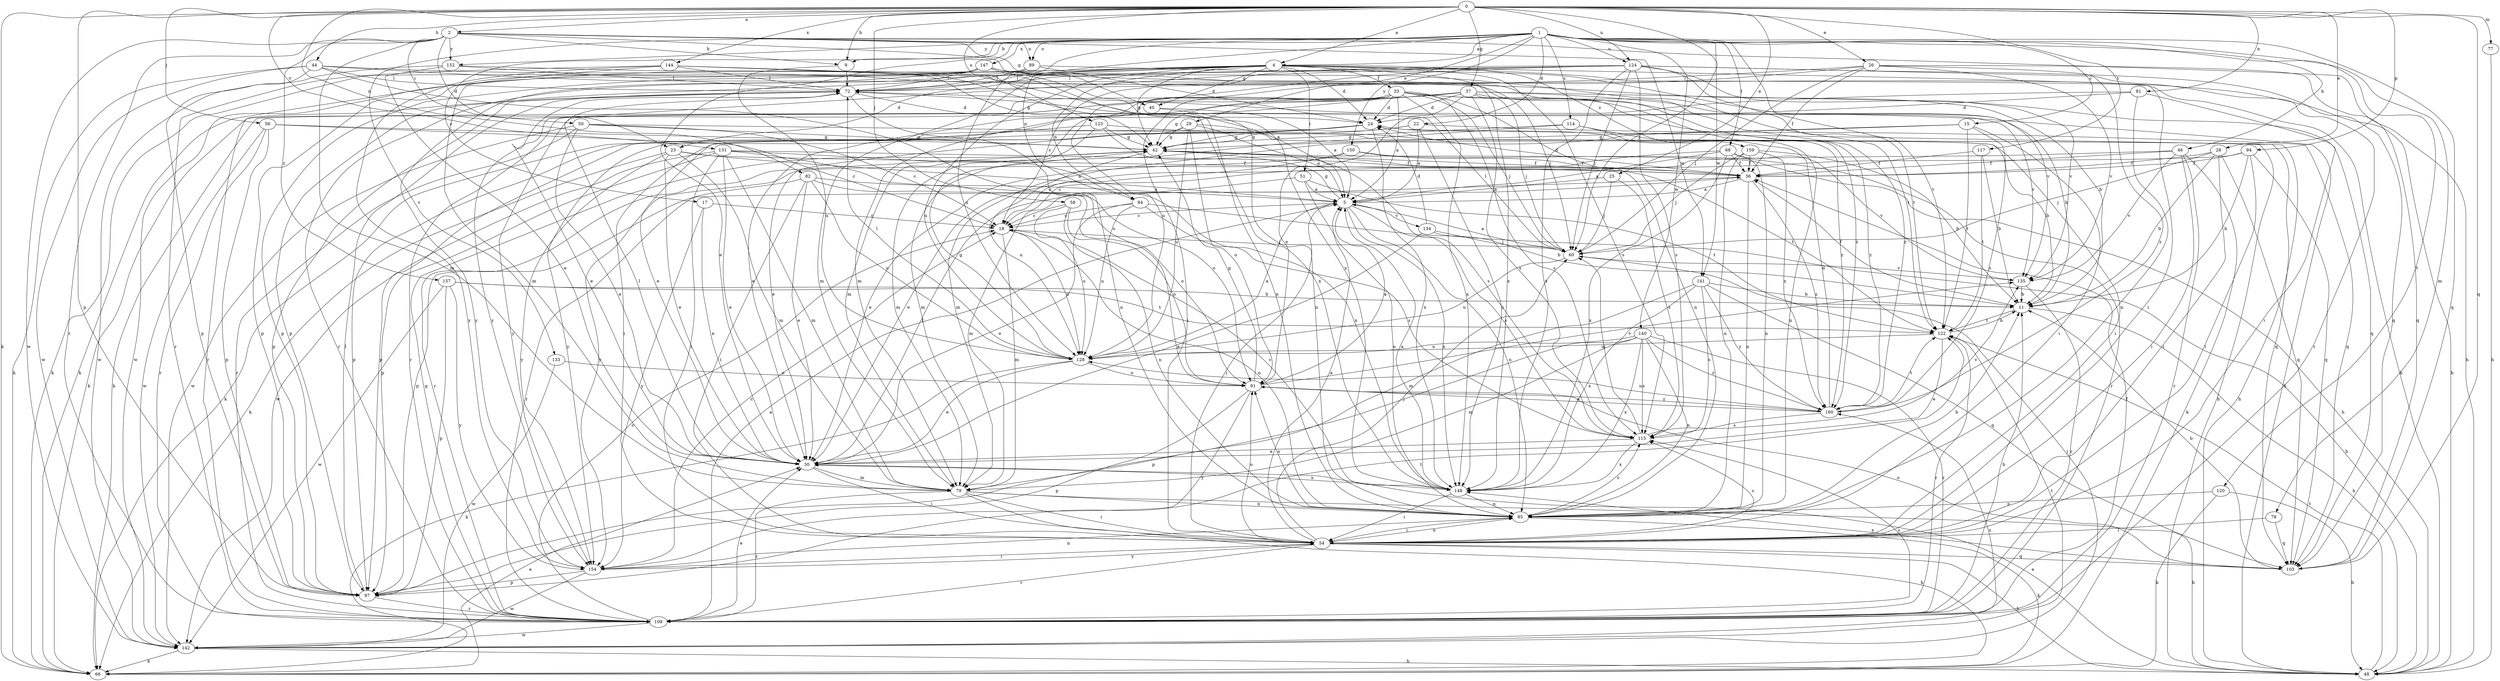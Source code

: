 strict digraph  {
0;
1;
2;
4;
5;
9;
11;
15;
17;
18;
22;
23;
24;
25;
26;
28;
29;
30;
33;
36;
37;
40;
42;
44;
46;
48;
50;
51;
54;
56;
58;
60;
66;
68;
72;
77;
78;
79;
81;
82;
84;
85;
89;
91;
94;
97;
103;
109;
114;
115;
117;
120;
122;
123;
124;
128;
131;
133;
134;
135;
140;
141;
142;
144;
147;
148;
150;
152;
154;
157;
159;
160;
0 -> 2  [label=a];
0 -> 4  [label=a];
0 -> 9  [label=b];
0 -> 25  [label=e];
0 -> 26  [label=e];
0 -> 28  [label=e];
0 -> 37  [label=g];
0 -> 44  [label=h];
0 -> 56  [label=j];
0 -> 58  [label=j];
0 -> 60  [label=j];
0 -> 66  [label=k];
0 -> 77  [label=m];
0 -> 81  [label=n];
0 -> 82  [label=n];
0 -> 94  [label=p];
0 -> 97  [label=p];
0 -> 103  [label=q];
0 -> 117  [label=t];
0 -> 123  [label=u];
0 -> 124  [label=u];
0 -> 131  [label=v];
0 -> 144  [label=x];
1 -> 4  [label=a];
1 -> 9  [label=b];
1 -> 15  [label=c];
1 -> 17  [label=c];
1 -> 22  [label=d];
1 -> 29  [label=e];
1 -> 30  [label=e];
1 -> 46  [label=h];
1 -> 68  [label=l];
1 -> 78  [label=m];
1 -> 84  [label=n];
1 -> 89  [label=o];
1 -> 103  [label=q];
1 -> 114  [label=s];
1 -> 120  [label=t];
1 -> 122  [label=t];
1 -> 124  [label=u];
1 -> 128  [label=u];
1 -> 133  [label=v];
1 -> 140  [label=w];
1 -> 141  [label=w];
1 -> 147  [label=x];
1 -> 150  [label=y];
1 -> 152  [label=y];
2 -> 9  [label=b];
2 -> 23  [label=d];
2 -> 40  [label=g];
2 -> 48  [label=h];
2 -> 50  [label=i];
2 -> 79  [label=m];
2 -> 89  [label=o];
2 -> 109  [label=r];
2 -> 141  [label=w];
2 -> 142  [label=w];
2 -> 148  [label=x];
2 -> 152  [label=y];
2 -> 157  [label=z];
4 -> 23  [label=d];
4 -> 24  [label=d];
4 -> 33  [label=f];
4 -> 40  [label=g];
4 -> 42  [label=g];
4 -> 48  [label=h];
4 -> 51  [label=i];
4 -> 54  [label=i];
4 -> 66  [label=k];
4 -> 72  [label=l];
4 -> 79  [label=m];
4 -> 84  [label=n];
4 -> 97  [label=p];
4 -> 109  [label=r];
4 -> 115  [label=s];
4 -> 128  [label=u];
4 -> 148  [label=x];
4 -> 159  [label=z];
5 -> 18  [label=c];
5 -> 42  [label=g];
5 -> 54  [label=i];
5 -> 85  [label=n];
5 -> 115  [label=s];
5 -> 134  [label=v];
5 -> 148  [label=x];
9 -> 72  [label=l];
9 -> 128  [label=u];
11 -> 36  [label=f];
11 -> 48  [label=h];
11 -> 122  [label=t];
15 -> 42  [label=g];
15 -> 54  [label=i];
15 -> 79  [label=m];
15 -> 122  [label=t];
15 -> 160  [label=z];
17 -> 18  [label=c];
17 -> 30  [label=e];
17 -> 154  [label=y];
18 -> 60  [label=j];
18 -> 79  [label=m];
18 -> 85  [label=n];
18 -> 128  [label=u];
22 -> 5  [label=a];
22 -> 42  [label=g];
22 -> 103  [label=q];
22 -> 148  [label=x];
22 -> 154  [label=y];
23 -> 5  [label=a];
23 -> 30  [label=e];
23 -> 36  [label=f];
23 -> 66  [label=k];
23 -> 79  [label=m];
23 -> 154  [label=y];
24 -> 42  [label=g];
24 -> 48  [label=h];
24 -> 54  [label=i];
24 -> 66  [label=k];
24 -> 97  [label=p];
24 -> 148  [label=x];
25 -> 5  [label=a];
25 -> 60  [label=j];
25 -> 115  [label=s];
26 -> 36  [label=f];
26 -> 60  [label=j];
26 -> 72  [label=l];
26 -> 79  [label=m];
26 -> 103  [label=q];
26 -> 135  [label=v];
26 -> 160  [label=z];
28 -> 11  [label=b];
28 -> 36  [label=f];
28 -> 54  [label=i];
28 -> 60  [label=j];
28 -> 103  [label=q];
29 -> 5  [label=a];
29 -> 30  [label=e];
29 -> 42  [label=g];
29 -> 54  [label=i];
29 -> 91  [label=o];
29 -> 128  [label=u];
30 -> 36  [label=f];
30 -> 54  [label=i];
30 -> 72  [label=l];
30 -> 79  [label=m];
30 -> 148  [label=x];
33 -> 5  [label=a];
33 -> 24  [label=d];
33 -> 30  [label=e];
33 -> 42  [label=g];
33 -> 54  [label=i];
33 -> 60  [label=j];
33 -> 66  [label=k];
33 -> 85  [label=n];
33 -> 109  [label=r];
33 -> 115  [label=s];
33 -> 135  [label=v];
33 -> 148  [label=x];
33 -> 160  [label=z];
36 -> 5  [label=a];
36 -> 24  [label=d];
36 -> 85  [label=n];
36 -> 97  [label=p];
36 -> 160  [label=z];
37 -> 11  [label=b];
37 -> 24  [label=d];
37 -> 30  [label=e];
37 -> 60  [label=j];
37 -> 66  [label=k];
37 -> 79  [label=m];
37 -> 91  [label=o];
37 -> 103  [label=q];
37 -> 115  [label=s];
37 -> 160  [label=z];
40 -> 5  [label=a];
40 -> 85  [label=n];
42 -> 36  [label=f];
42 -> 48  [label=h];
42 -> 109  [label=r];
42 -> 122  [label=t];
42 -> 128  [label=u];
44 -> 11  [label=b];
44 -> 66  [label=k];
44 -> 72  [label=l];
44 -> 91  [label=o];
44 -> 97  [label=p];
44 -> 142  [label=w];
44 -> 160  [label=z];
46 -> 18  [label=c];
46 -> 36  [label=f];
46 -> 54  [label=i];
46 -> 66  [label=k];
46 -> 109  [label=r];
46 -> 135  [label=v];
48 -> 30  [label=e];
48 -> 122  [label=t];
50 -> 18  [label=c];
50 -> 30  [label=e];
50 -> 42  [label=g];
50 -> 48  [label=h];
50 -> 109  [label=r];
50 -> 142  [label=w];
51 -> 5  [label=a];
51 -> 79  [label=m];
51 -> 85  [label=n];
51 -> 122  [label=t];
54 -> 5  [label=a];
54 -> 48  [label=h];
54 -> 60  [label=j];
54 -> 85  [label=n];
54 -> 91  [label=o];
54 -> 103  [label=q];
54 -> 109  [label=r];
54 -> 115  [label=s];
54 -> 154  [label=y];
56 -> 18  [label=c];
56 -> 42  [label=g];
56 -> 97  [label=p];
56 -> 109  [label=r];
56 -> 142  [label=w];
58 -> 18  [label=c];
58 -> 85  [label=n];
58 -> 91  [label=o];
58 -> 128  [label=u];
60 -> 5  [label=a];
60 -> 72  [label=l];
60 -> 128  [label=u];
60 -> 135  [label=v];
66 -> 30  [label=e];
68 -> 5  [label=a];
68 -> 36  [label=f];
68 -> 85  [label=n];
68 -> 135  [label=v];
68 -> 148  [label=x];
68 -> 154  [label=y];
72 -> 24  [label=d];
72 -> 30  [label=e];
72 -> 48  [label=h];
72 -> 85  [label=n];
72 -> 97  [label=p];
72 -> 109  [label=r];
77 -> 48  [label=h];
78 -> 54  [label=i];
78 -> 103  [label=q];
79 -> 48  [label=h];
79 -> 54  [label=i];
79 -> 66  [label=k];
79 -> 85  [label=n];
79 -> 109  [label=r];
81 -> 24  [label=d];
81 -> 54  [label=i];
81 -> 85  [label=n];
81 -> 154  [label=y];
82 -> 5  [label=a];
82 -> 30  [label=e];
82 -> 54  [label=i];
82 -> 91  [label=o];
82 -> 109  [label=r];
82 -> 128  [label=u];
84 -> 11  [label=b];
84 -> 18  [label=c];
84 -> 30  [label=e];
84 -> 115  [label=s];
84 -> 128  [label=u];
85 -> 11  [label=b];
85 -> 54  [label=i];
85 -> 66  [label=k];
85 -> 91  [label=o];
85 -> 115  [label=s];
89 -> 24  [label=d];
89 -> 72  [label=l];
89 -> 135  [label=v];
89 -> 142  [label=w];
91 -> 5  [label=a];
91 -> 42  [label=g];
91 -> 97  [label=p];
91 -> 135  [label=v];
91 -> 154  [label=y];
91 -> 160  [label=z];
94 -> 11  [label=b];
94 -> 30  [label=e];
94 -> 36  [label=f];
94 -> 54  [label=i];
94 -> 103  [label=q];
97 -> 72  [label=l];
97 -> 109  [label=r];
97 -> 122  [label=t];
103 -> 11  [label=b];
103 -> 91  [label=o];
103 -> 148  [label=x];
109 -> 5  [label=a];
109 -> 11  [label=b];
109 -> 18  [label=c];
109 -> 30  [label=e];
109 -> 36  [label=f];
109 -> 42  [label=g];
109 -> 115  [label=s];
109 -> 142  [label=w];
114 -> 11  [label=b];
114 -> 42  [label=g];
114 -> 79  [label=m];
114 -> 85  [label=n];
115 -> 30  [label=e];
115 -> 60  [label=j];
115 -> 135  [label=v];
115 -> 148  [label=x];
117 -> 11  [label=b];
117 -> 36  [label=f];
117 -> 122  [label=t];
120 -> 48  [label=h];
120 -> 66  [label=k];
120 -> 85  [label=n];
122 -> 11  [label=b];
122 -> 30  [label=e];
122 -> 109  [label=r];
122 -> 128  [label=u];
123 -> 42  [label=g];
123 -> 79  [label=m];
123 -> 97  [label=p];
123 -> 103  [label=q];
123 -> 115  [label=s];
124 -> 18  [label=c];
124 -> 60  [label=j];
124 -> 72  [label=l];
124 -> 97  [label=p];
124 -> 103  [label=q];
124 -> 109  [label=r];
124 -> 115  [label=s];
124 -> 122  [label=t];
124 -> 128  [label=u];
124 -> 135  [label=v];
124 -> 148  [label=x];
124 -> 154  [label=y];
128 -> 5  [label=a];
128 -> 30  [label=e];
128 -> 42  [label=g];
128 -> 66  [label=k];
128 -> 72  [label=l];
128 -> 91  [label=o];
131 -> 30  [label=e];
131 -> 36  [label=f];
131 -> 54  [label=i];
131 -> 79  [label=m];
131 -> 91  [label=o];
131 -> 97  [label=p];
131 -> 142  [label=w];
131 -> 148  [label=x];
133 -> 91  [label=o];
133 -> 142  [label=w];
134 -> 24  [label=d];
134 -> 30  [label=e];
134 -> 48  [label=h];
134 -> 60  [label=j];
135 -> 11  [label=b];
135 -> 109  [label=r];
140 -> 79  [label=m];
140 -> 85  [label=n];
140 -> 97  [label=p];
140 -> 109  [label=r];
140 -> 115  [label=s];
140 -> 128  [label=u];
140 -> 148  [label=x];
140 -> 160  [label=z];
141 -> 11  [label=b];
141 -> 79  [label=m];
141 -> 103  [label=q];
141 -> 115  [label=s];
141 -> 148  [label=x];
141 -> 160  [label=z];
142 -> 48  [label=h];
142 -> 60  [label=j];
142 -> 66  [label=k];
142 -> 122  [label=t];
142 -> 160  [label=z];
144 -> 5  [label=a];
144 -> 42  [label=g];
144 -> 72  [label=l];
144 -> 79  [label=m];
144 -> 109  [label=r];
144 -> 148  [label=x];
144 -> 154  [label=y];
147 -> 60  [label=j];
147 -> 66  [label=k];
147 -> 72  [label=l];
147 -> 85  [label=n];
147 -> 97  [label=p];
147 -> 122  [label=t];
147 -> 154  [label=y];
147 -> 160  [label=z];
148 -> 5  [label=a];
148 -> 18  [label=c];
148 -> 54  [label=i];
148 -> 85  [label=n];
150 -> 18  [label=c];
150 -> 30  [label=e];
150 -> 36  [label=f];
150 -> 109  [label=r];
152 -> 30  [label=e];
152 -> 48  [label=h];
152 -> 72  [label=l];
152 -> 142  [label=w];
154 -> 18  [label=c];
154 -> 54  [label=i];
154 -> 85  [label=n];
154 -> 97  [label=p];
154 -> 142  [label=w];
157 -> 11  [label=b];
157 -> 97  [label=p];
157 -> 122  [label=t];
157 -> 142  [label=w];
157 -> 154  [label=y];
159 -> 11  [label=b];
159 -> 36  [label=f];
159 -> 60  [label=j];
159 -> 85  [label=n];
159 -> 160  [label=z];
160 -> 24  [label=d];
160 -> 91  [label=o];
160 -> 115  [label=s];
160 -> 122  [label=t];
160 -> 128  [label=u];
}
